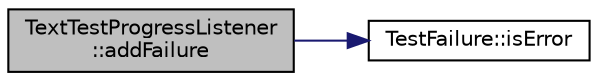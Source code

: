 digraph "TextTestProgressListener::addFailure"
{
  edge [fontname="Helvetica",fontsize="10",labelfontname="Helvetica",labelfontsize="10"];
  node [fontname="Helvetica",fontsize="10",shape=record];
  rankdir="LR";
  Node1 [label="TextTestProgressListener\l::addFailure",height=0.2,width=0.4,color="black", fillcolor="grey75", style="filled", fontcolor="black"];
  Node1 -> Node2 [color="midnightblue",fontsize="10",style="solid"];
  Node2 [label="TestFailure::isError",height=0.2,width=0.4,color="black", fillcolor="white", style="filled",URL="$class_test_failure.html#a0b6c1ee50d2186a4918f015d7879e8dd",tooltip="Indicates if the failure is a failed assertion or an error. "];
}
